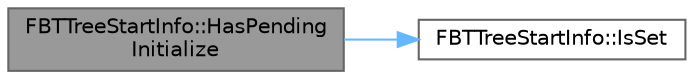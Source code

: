 digraph "FBTTreeStartInfo::HasPendingInitialize"
{
 // INTERACTIVE_SVG=YES
 // LATEX_PDF_SIZE
  bgcolor="transparent";
  edge [fontname=Helvetica,fontsize=10,labelfontname=Helvetica,labelfontsize=10];
  node [fontname=Helvetica,fontsize=10,shape=box,height=0.2,width=0.4];
  rankdir="LR";
  Node1 [id="Node000001",label="FBTTreeStartInfo::HasPending\lInitialize",height=0.2,width=0.4,color="gray40", fillcolor="grey60", style="filled", fontcolor="black",tooltip=" "];
  Node1 -> Node2 [id="edge1_Node000001_Node000002",color="steelblue1",style="solid",tooltip=" "];
  Node2 [id="Node000002",label="FBTTreeStartInfo::IsSet",height=0.2,width=0.4,color="grey40", fillcolor="white", style="filled",URL="$d3/d2c/structFBTTreeStartInfo.html#ae28d4d0593eeecd86ee5834979eb190c",tooltip=" "];
}
